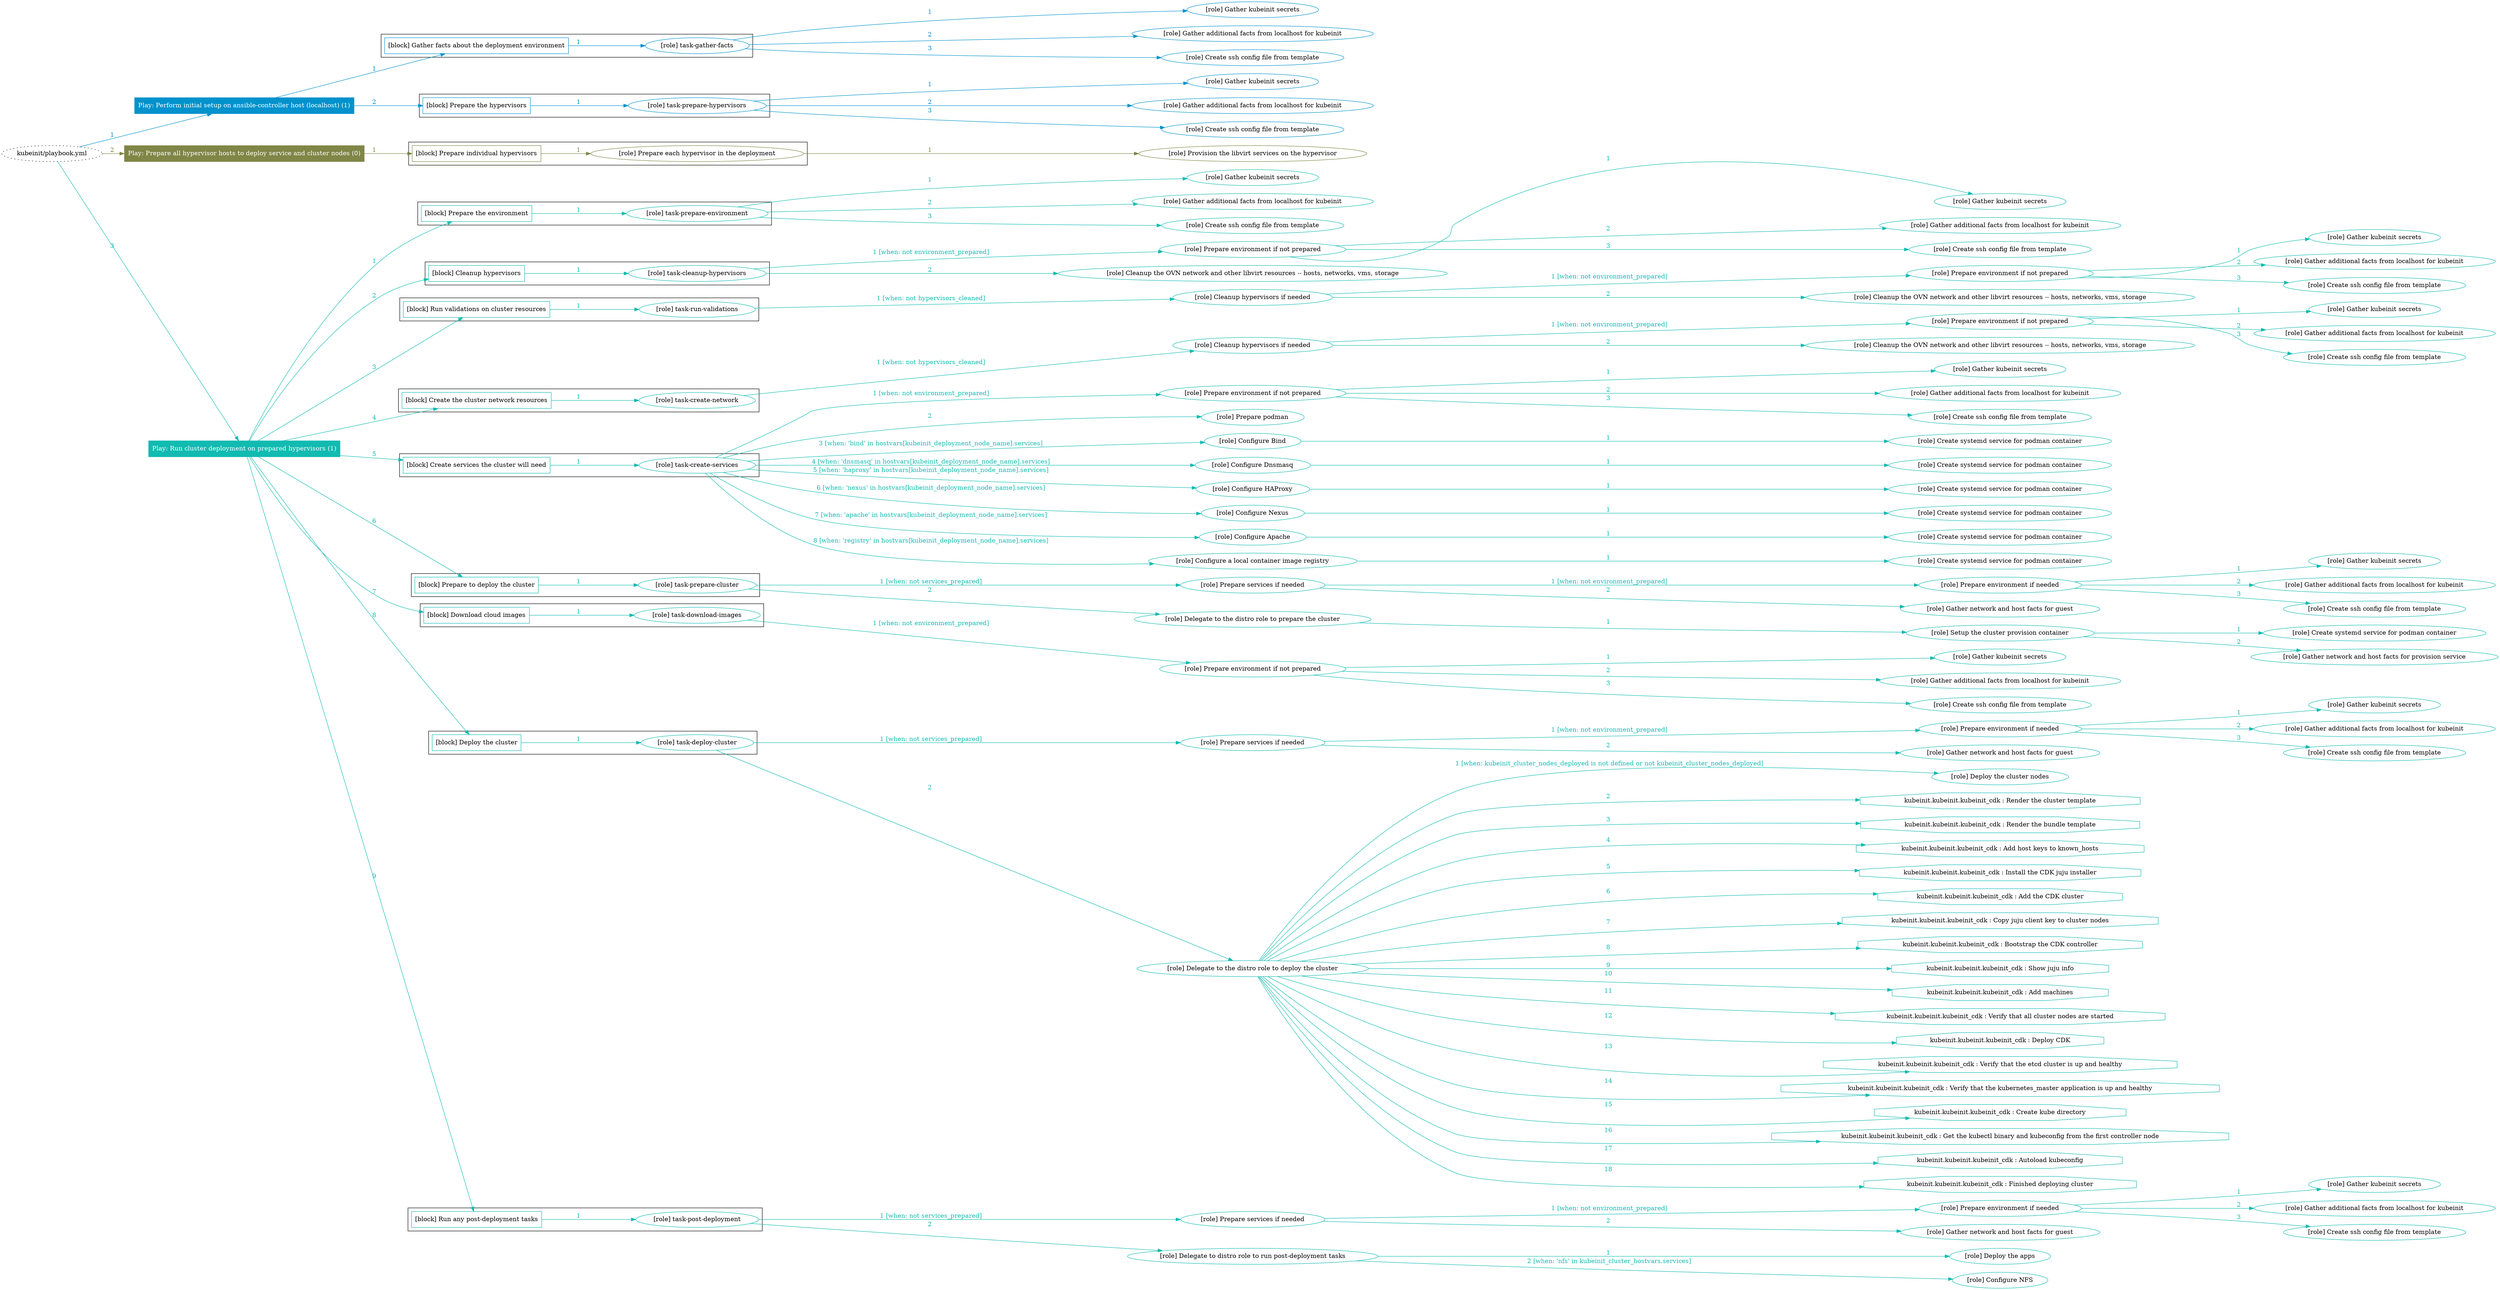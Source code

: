 digraph {
	graph [concentrate=true ordering=in rankdir=LR ratio=fill]
	edge [esep=5 sep=10]
	"kubeinit/playbook.yml" [id=root_node style=dotted]
	play_3dc723c5 [label="Play: Perform initial setup on ansible-controller host (localhost) (1)" color="#0092cc" fontcolor="#ffffff" id=play_3dc723c5 shape=box style=filled tooltip=localhost]
	"kubeinit/playbook.yml" -> play_3dc723c5 [label="1 " color="#0092cc" fontcolor="#0092cc" id=edge_cde9ab01 labeltooltip="1 " tooltip="1 "]
	subgraph "Gather kubeinit secrets" {
		role_e8e1e389 [label="[role] Gather kubeinit secrets" color="#0092cc" id=role_e8e1e389 tooltip="Gather kubeinit secrets"]
	}
	subgraph "Gather additional facts from localhost for kubeinit" {
		role_c3c5bcf3 [label="[role] Gather additional facts from localhost for kubeinit" color="#0092cc" id=role_c3c5bcf3 tooltip="Gather additional facts from localhost for kubeinit"]
	}
	subgraph "Create ssh config file from template" {
		role_2086c588 [label="[role] Create ssh config file from template" color="#0092cc" id=role_2086c588 tooltip="Create ssh config file from template"]
	}
	subgraph "task-gather-facts" {
		role_dd27e39a [label="[role] task-gather-facts" color="#0092cc" id=role_dd27e39a tooltip="task-gather-facts"]
		role_dd27e39a -> role_e8e1e389 [label="1 " color="#0092cc" fontcolor="#0092cc" id=edge_d119d952 labeltooltip="1 " tooltip="1 "]
		role_dd27e39a -> role_c3c5bcf3 [label="2 " color="#0092cc" fontcolor="#0092cc" id=edge_41e27c90 labeltooltip="2 " tooltip="2 "]
		role_dd27e39a -> role_2086c588 [label="3 " color="#0092cc" fontcolor="#0092cc" id=edge_1f05efc8 labeltooltip="3 " tooltip="3 "]
	}
	subgraph "Gather kubeinit secrets" {
		role_0a9a41ce [label="[role] Gather kubeinit secrets" color="#0092cc" id=role_0a9a41ce tooltip="Gather kubeinit secrets"]
	}
	subgraph "Gather additional facts from localhost for kubeinit" {
		role_900fa48d [label="[role] Gather additional facts from localhost for kubeinit" color="#0092cc" id=role_900fa48d tooltip="Gather additional facts from localhost for kubeinit"]
	}
	subgraph "Create ssh config file from template" {
		role_5aa855e3 [label="[role] Create ssh config file from template" color="#0092cc" id=role_5aa855e3 tooltip="Create ssh config file from template"]
	}
	subgraph "task-prepare-hypervisors" {
		role_4aba31f9 [label="[role] task-prepare-hypervisors" color="#0092cc" id=role_4aba31f9 tooltip="task-prepare-hypervisors"]
		role_4aba31f9 -> role_0a9a41ce [label="1 " color="#0092cc" fontcolor="#0092cc" id=edge_ea926a09 labeltooltip="1 " tooltip="1 "]
		role_4aba31f9 -> role_900fa48d [label="2 " color="#0092cc" fontcolor="#0092cc" id=edge_28f54922 labeltooltip="2 " tooltip="2 "]
		role_4aba31f9 -> role_5aa855e3 [label="3 " color="#0092cc" fontcolor="#0092cc" id=edge_de01f9cb labeltooltip="3 " tooltip="3 "]
	}
	subgraph "Play: Perform initial setup on ansible-controller host (localhost) (1)" {
		play_3dc723c5 -> block_6de3c084 [label=1 color="#0092cc" fontcolor="#0092cc" id=edge_3a2c5a66 labeltooltip=1 tooltip=1]
		subgraph cluster_block_6de3c084 {
			block_6de3c084 [label="[block] Gather facts about the deployment environment" color="#0092cc" id=block_6de3c084 labeltooltip="Gather facts about the deployment environment" shape=box tooltip="Gather facts about the deployment environment"]
			block_6de3c084 -> role_dd27e39a [label="1 " color="#0092cc" fontcolor="#0092cc" id=edge_b26d73df labeltooltip="1 " tooltip="1 "]
		}
		play_3dc723c5 -> block_7779c390 [label=2 color="#0092cc" fontcolor="#0092cc" id=edge_a990aaa7 labeltooltip=2 tooltip=2]
		subgraph cluster_block_7779c390 {
			block_7779c390 [label="[block] Prepare the hypervisors" color="#0092cc" id=block_7779c390 labeltooltip="Prepare the hypervisors" shape=box tooltip="Prepare the hypervisors"]
			block_7779c390 -> role_4aba31f9 [label="1 " color="#0092cc" fontcolor="#0092cc" id=edge_2bef0679 labeltooltip="1 " tooltip="1 "]
		}
	}
	play_0e325542 [label="Play: Prepare all hypervisor hosts to deploy service and cluster nodes (0)" color="#7f8646" fontcolor="#ffffff" id=play_0e325542 shape=box style=filled tooltip="Play: Prepare all hypervisor hosts to deploy service and cluster nodes (0)"]
	"kubeinit/playbook.yml" -> play_0e325542 [label="2 " color="#7f8646" fontcolor="#7f8646" id=edge_4b4b3050 labeltooltip="2 " tooltip="2 "]
	subgraph "Provision the libvirt services on the hypervisor" {
		role_5d7f8000 [label="[role] Provision the libvirt services on the hypervisor" color="#7f8646" id=role_5d7f8000 tooltip="Provision the libvirt services on the hypervisor"]
	}
	subgraph "Prepare each hypervisor in the deployment" {
		role_a6b09e68 [label="[role] Prepare each hypervisor in the deployment" color="#7f8646" id=role_a6b09e68 tooltip="Prepare each hypervisor in the deployment"]
		role_a6b09e68 -> role_5d7f8000 [label="1 " color="#7f8646" fontcolor="#7f8646" id=edge_5c220c41 labeltooltip="1 " tooltip="1 "]
	}
	subgraph "Play: Prepare all hypervisor hosts to deploy service and cluster nodes (0)" {
		play_0e325542 -> block_840f5bf6 [label=1 color="#7f8646" fontcolor="#7f8646" id=edge_c553a153 labeltooltip=1 tooltip=1]
		subgraph cluster_block_840f5bf6 {
			block_840f5bf6 [label="[block] Prepare individual hypervisors" color="#7f8646" id=block_840f5bf6 labeltooltip="Prepare individual hypervisors" shape=box tooltip="Prepare individual hypervisors"]
			block_840f5bf6 -> role_a6b09e68 [label="1 " color="#7f8646" fontcolor="#7f8646" id=edge_19069282 labeltooltip="1 " tooltip="1 "]
		}
	}
	play_251d7a5e [label="Play: Run cluster deployment on prepared hypervisors (1)" color="#11bbb1" fontcolor="#ffffff" id=play_251d7a5e shape=box style=filled tooltip=localhost]
	"kubeinit/playbook.yml" -> play_251d7a5e [label="3 " color="#11bbb1" fontcolor="#11bbb1" id=edge_d1b54b40 labeltooltip="3 " tooltip="3 "]
	subgraph "Gather kubeinit secrets" {
		role_ce055efc [label="[role] Gather kubeinit secrets" color="#11bbb1" id=role_ce055efc tooltip="Gather kubeinit secrets"]
	}
	subgraph "Gather additional facts from localhost for kubeinit" {
		role_0f4c07cd [label="[role] Gather additional facts from localhost for kubeinit" color="#11bbb1" id=role_0f4c07cd tooltip="Gather additional facts from localhost for kubeinit"]
	}
	subgraph "Create ssh config file from template" {
		role_7c8aeb28 [label="[role] Create ssh config file from template" color="#11bbb1" id=role_7c8aeb28 tooltip="Create ssh config file from template"]
	}
	subgraph "task-prepare-environment" {
		role_bba49358 [label="[role] task-prepare-environment" color="#11bbb1" id=role_bba49358 tooltip="task-prepare-environment"]
		role_bba49358 -> role_ce055efc [label="1 " color="#11bbb1" fontcolor="#11bbb1" id=edge_8eb65b2c labeltooltip="1 " tooltip="1 "]
		role_bba49358 -> role_0f4c07cd [label="2 " color="#11bbb1" fontcolor="#11bbb1" id=edge_79e14229 labeltooltip="2 " tooltip="2 "]
		role_bba49358 -> role_7c8aeb28 [label="3 " color="#11bbb1" fontcolor="#11bbb1" id=edge_09c33b74 labeltooltip="3 " tooltip="3 "]
	}
	subgraph "Gather kubeinit secrets" {
		role_c5537f65 [label="[role] Gather kubeinit secrets" color="#11bbb1" id=role_c5537f65 tooltip="Gather kubeinit secrets"]
	}
	subgraph "Gather additional facts from localhost for kubeinit" {
		role_d3071451 [label="[role] Gather additional facts from localhost for kubeinit" color="#11bbb1" id=role_d3071451 tooltip="Gather additional facts from localhost for kubeinit"]
	}
	subgraph "Create ssh config file from template" {
		role_c3149da9 [label="[role] Create ssh config file from template" color="#11bbb1" id=role_c3149da9 tooltip="Create ssh config file from template"]
	}
	subgraph "Prepare environment if not prepared" {
		role_0bbb9bc3 [label="[role] Prepare environment if not prepared" color="#11bbb1" id=role_0bbb9bc3 tooltip="Prepare environment if not prepared"]
		role_0bbb9bc3 -> role_c5537f65 [label="1 " color="#11bbb1" fontcolor="#11bbb1" id=edge_92759a73 labeltooltip="1 " tooltip="1 "]
		role_0bbb9bc3 -> role_d3071451 [label="2 " color="#11bbb1" fontcolor="#11bbb1" id=edge_d39e29a5 labeltooltip="2 " tooltip="2 "]
		role_0bbb9bc3 -> role_c3149da9 [label="3 " color="#11bbb1" fontcolor="#11bbb1" id=edge_fa56f1d2 labeltooltip="3 " tooltip="3 "]
	}
	subgraph "Cleanup the OVN network and other libvirt resources -- hosts, networks, vms, storage" {
		role_fea0cd5c [label="[role] Cleanup the OVN network and other libvirt resources -- hosts, networks, vms, storage" color="#11bbb1" id=role_fea0cd5c tooltip="Cleanup the OVN network and other libvirt resources -- hosts, networks, vms, storage"]
	}
	subgraph "task-cleanup-hypervisors" {
		role_c57e7aa1 [label="[role] task-cleanup-hypervisors" color="#11bbb1" id=role_c57e7aa1 tooltip="task-cleanup-hypervisors"]
		role_c57e7aa1 -> role_0bbb9bc3 [label="1 [when: not environment_prepared]" color="#11bbb1" fontcolor="#11bbb1" id=edge_a6a48154 labeltooltip="1 [when: not environment_prepared]" tooltip="1 [when: not environment_prepared]"]
		role_c57e7aa1 -> role_fea0cd5c [label="2 " color="#11bbb1" fontcolor="#11bbb1" id=edge_89bfc76a labeltooltip="2 " tooltip="2 "]
	}
	subgraph "Gather kubeinit secrets" {
		role_0d4dca2a [label="[role] Gather kubeinit secrets" color="#11bbb1" id=role_0d4dca2a tooltip="Gather kubeinit secrets"]
	}
	subgraph "Gather additional facts from localhost for kubeinit" {
		role_cd08ba36 [label="[role] Gather additional facts from localhost for kubeinit" color="#11bbb1" id=role_cd08ba36 tooltip="Gather additional facts from localhost for kubeinit"]
	}
	subgraph "Create ssh config file from template" {
		role_da7c8a5f [label="[role] Create ssh config file from template" color="#11bbb1" id=role_da7c8a5f tooltip="Create ssh config file from template"]
	}
	subgraph "Prepare environment if not prepared" {
		role_2d5df797 [label="[role] Prepare environment if not prepared" color="#11bbb1" id=role_2d5df797 tooltip="Prepare environment if not prepared"]
		role_2d5df797 -> role_0d4dca2a [label="1 " color="#11bbb1" fontcolor="#11bbb1" id=edge_ea24ad18 labeltooltip="1 " tooltip="1 "]
		role_2d5df797 -> role_cd08ba36 [label="2 " color="#11bbb1" fontcolor="#11bbb1" id=edge_a7bdb55c labeltooltip="2 " tooltip="2 "]
		role_2d5df797 -> role_da7c8a5f [label="3 " color="#11bbb1" fontcolor="#11bbb1" id=edge_16f758f8 labeltooltip="3 " tooltip="3 "]
	}
	subgraph "Cleanup the OVN network and other libvirt resources -- hosts, networks, vms, storage" {
		role_3542762e [label="[role] Cleanup the OVN network and other libvirt resources -- hosts, networks, vms, storage" color="#11bbb1" id=role_3542762e tooltip="Cleanup the OVN network and other libvirt resources -- hosts, networks, vms, storage"]
	}
	subgraph "Cleanup hypervisors if needed" {
		role_22a61351 [label="[role] Cleanup hypervisors if needed" color="#11bbb1" id=role_22a61351 tooltip="Cleanup hypervisors if needed"]
		role_22a61351 -> role_2d5df797 [label="1 [when: not environment_prepared]" color="#11bbb1" fontcolor="#11bbb1" id=edge_3713f8e0 labeltooltip="1 [when: not environment_prepared]" tooltip="1 [when: not environment_prepared]"]
		role_22a61351 -> role_3542762e [label="2 " color="#11bbb1" fontcolor="#11bbb1" id=edge_d3354c26 labeltooltip="2 " tooltip="2 "]
	}
	subgraph "task-run-validations" {
		role_9008d105 [label="[role] task-run-validations" color="#11bbb1" id=role_9008d105 tooltip="task-run-validations"]
		role_9008d105 -> role_22a61351 [label="1 [when: not hypervisors_cleaned]" color="#11bbb1" fontcolor="#11bbb1" id=edge_9fbfcbf8 labeltooltip="1 [when: not hypervisors_cleaned]" tooltip="1 [when: not hypervisors_cleaned]"]
	}
	subgraph "Gather kubeinit secrets" {
		role_d82a4071 [label="[role] Gather kubeinit secrets" color="#11bbb1" id=role_d82a4071 tooltip="Gather kubeinit secrets"]
	}
	subgraph "Gather additional facts from localhost for kubeinit" {
		role_6516431c [label="[role] Gather additional facts from localhost for kubeinit" color="#11bbb1" id=role_6516431c tooltip="Gather additional facts from localhost for kubeinit"]
	}
	subgraph "Create ssh config file from template" {
		role_a98b59b5 [label="[role] Create ssh config file from template" color="#11bbb1" id=role_a98b59b5 tooltip="Create ssh config file from template"]
	}
	subgraph "Prepare environment if not prepared" {
		role_ac590279 [label="[role] Prepare environment if not prepared" color="#11bbb1" id=role_ac590279 tooltip="Prepare environment if not prepared"]
		role_ac590279 -> role_d82a4071 [label="1 " color="#11bbb1" fontcolor="#11bbb1" id=edge_77d2a355 labeltooltip="1 " tooltip="1 "]
		role_ac590279 -> role_6516431c [label="2 " color="#11bbb1" fontcolor="#11bbb1" id=edge_8a8a7acd labeltooltip="2 " tooltip="2 "]
		role_ac590279 -> role_a98b59b5 [label="3 " color="#11bbb1" fontcolor="#11bbb1" id=edge_40520b89 labeltooltip="3 " tooltip="3 "]
	}
	subgraph "Cleanup the OVN network and other libvirt resources -- hosts, networks, vms, storage" {
		role_8811ef75 [label="[role] Cleanup the OVN network and other libvirt resources -- hosts, networks, vms, storage" color="#11bbb1" id=role_8811ef75 tooltip="Cleanup the OVN network and other libvirt resources -- hosts, networks, vms, storage"]
	}
	subgraph "Cleanup hypervisors if needed" {
		role_30e00df2 [label="[role] Cleanup hypervisors if needed" color="#11bbb1" id=role_30e00df2 tooltip="Cleanup hypervisors if needed"]
		role_30e00df2 -> role_ac590279 [label="1 [when: not environment_prepared]" color="#11bbb1" fontcolor="#11bbb1" id=edge_a218cde3 labeltooltip="1 [when: not environment_prepared]" tooltip="1 [when: not environment_prepared]"]
		role_30e00df2 -> role_8811ef75 [label="2 " color="#11bbb1" fontcolor="#11bbb1" id=edge_fa6d4f8c labeltooltip="2 " tooltip="2 "]
	}
	subgraph "task-create-network" {
		role_dc919475 [label="[role] task-create-network" color="#11bbb1" id=role_dc919475 tooltip="task-create-network"]
		role_dc919475 -> role_30e00df2 [label="1 [when: not hypervisors_cleaned]" color="#11bbb1" fontcolor="#11bbb1" id=edge_35050e4d labeltooltip="1 [when: not hypervisors_cleaned]" tooltip="1 [when: not hypervisors_cleaned]"]
	}
	subgraph "Gather kubeinit secrets" {
		role_58d164fe [label="[role] Gather kubeinit secrets" color="#11bbb1" id=role_58d164fe tooltip="Gather kubeinit secrets"]
	}
	subgraph "Gather additional facts from localhost for kubeinit" {
		role_cf08a3d4 [label="[role] Gather additional facts from localhost for kubeinit" color="#11bbb1" id=role_cf08a3d4 tooltip="Gather additional facts from localhost for kubeinit"]
	}
	subgraph "Create ssh config file from template" {
		role_125c618e [label="[role] Create ssh config file from template" color="#11bbb1" id=role_125c618e tooltip="Create ssh config file from template"]
	}
	subgraph "Prepare environment if not prepared" {
		role_58dfa018 [label="[role] Prepare environment if not prepared" color="#11bbb1" id=role_58dfa018 tooltip="Prepare environment if not prepared"]
		role_58dfa018 -> role_58d164fe [label="1 " color="#11bbb1" fontcolor="#11bbb1" id=edge_b6b0eb03 labeltooltip="1 " tooltip="1 "]
		role_58dfa018 -> role_cf08a3d4 [label="2 " color="#11bbb1" fontcolor="#11bbb1" id=edge_a0945c10 labeltooltip="2 " tooltip="2 "]
		role_58dfa018 -> role_125c618e [label="3 " color="#11bbb1" fontcolor="#11bbb1" id=edge_1cc23feb labeltooltip="3 " tooltip="3 "]
	}
	subgraph "Prepare podman" {
		role_e7058313 [label="[role] Prepare podman" color="#11bbb1" id=role_e7058313 tooltip="Prepare podman"]
	}
	subgraph "Create systemd service for podman container" {
		role_15ea1849 [label="[role] Create systemd service for podman container" color="#11bbb1" id=role_15ea1849 tooltip="Create systemd service for podman container"]
	}
	subgraph "Configure Bind" {
		role_dc266c02 [label="[role] Configure Bind" color="#11bbb1" id=role_dc266c02 tooltip="Configure Bind"]
		role_dc266c02 -> role_15ea1849 [label="1 " color="#11bbb1" fontcolor="#11bbb1" id=edge_a4d13757 labeltooltip="1 " tooltip="1 "]
	}
	subgraph "Create systemd service for podman container" {
		role_c997563d [label="[role] Create systemd service for podman container" color="#11bbb1" id=role_c997563d tooltip="Create systemd service for podman container"]
	}
	subgraph "Configure Dnsmasq" {
		role_fd92efee [label="[role] Configure Dnsmasq" color="#11bbb1" id=role_fd92efee tooltip="Configure Dnsmasq"]
		role_fd92efee -> role_c997563d [label="1 " color="#11bbb1" fontcolor="#11bbb1" id=edge_70fb902e labeltooltip="1 " tooltip="1 "]
	}
	subgraph "Create systemd service for podman container" {
		role_9f0f7218 [label="[role] Create systemd service for podman container" color="#11bbb1" id=role_9f0f7218 tooltip="Create systemd service for podman container"]
	}
	subgraph "Configure HAProxy" {
		role_d36aa067 [label="[role] Configure HAProxy" color="#11bbb1" id=role_d36aa067 tooltip="Configure HAProxy"]
		role_d36aa067 -> role_9f0f7218 [label="1 " color="#11bbb1" fontcolor="#11bbb1" id=edge_e08a7b98 labeltooltip="1 " tooltip="1 "]
	}
	subgraph "Create systemd service for podman container" {
		role_297768c2 [label="[role] Create systemd service for podman container" color="#11bbb1" id=role_297768c2 tooltip="Create systemd service for podman container"]
	}
	subgraph "Configure Nexus" {
		role_f67bab7e [label="[role] Configure Nexus" color="#11bbb1" id=role_f67bab7e tooltip="Configure Nexus"]
		role_f67bab7e -> role_297768c2 [label="1 " color="#11bbb1" fontcolor="#11bbb1" id=edge_77cc55f5 labeltooltip="1 " tooltip="1 "]
	}
	subgraph "Create systemd service for podman container" {
		role_9346148d [label="[role] Create systemd service for podman container" color="#11bbb1" id=role_9346148d tooltip="Create systemd service for podman container"]
	}
	subgraph "Configure Apache" {
		role_fbe209a7 [label="[role] Configure Apache" color="#11bbb1" id=role_fbe209a7 tooltip="Configure Apache"]
		role_fbe209a7 -> role_9346148d [label="1 " color="#11bbb1" fontcolor="#11bbb1" id=edge_eb5fd72e labeltooltip="1 " tooltip="1 "]
	}
	subgraph "Create systemd service for podman container" {
		role_484f3057 [label="[role] Create systemd service for podman container" color="#11bbb1" id=role_484f3057 tooltip="Create systemd service for podman container"]
	}
	subgraph "Configure a local container image registry" {
		role_244c05dc [label="[role] Configure a local container image registry" color="#11bbb1" id=role_244c05dc tooltip="Configure a local container image registry"]
		role_244c05dc -> role_484f3057 [label="1 " color="#11bbb1" fontcolor="#11bbb1" id=edge_acfe5193 labeltooltip="1 " tooltip="1 "]
	}
	subgraph "task-create-services" {
		role_ee2c238a [label="[role] task-create-services" color="#11bbb1" id=role_ee2c238a tooltip="task-create-services"]
		role_ee2c238a -> role_58dfa018 [label="1 [when: not environment_prepared]" color="#11bbb1" fontcolor="#11bbb1" id=edge_d64a9a46 labeltooltip="1 [when: not environment_prepared]" tooltip="1 [when: not environment_prepared]"]
		role_ee2c238a -> role_e7058313 [label="2 " color="#11bbb1" fontcolor="#11bbb1" id=edge_5ab42719 labeltooltip="2 " tooltip="2 "]
		role_ee2c238a -> role_dc266c02 [label="3 [when: 'bind' in hostvars[kubeinit_deployment_node_name].services]" color="#11bbb1" fontcolor="#11bbb1" id=edge_866e51b0 labeltooltip="3 [when: 'bind' in hostvars[kubeinit_deployment_node_name].services]" tooltip="3 [when: 'bind' in hostvars[kubeinit_deployment_node_name].services]"]
		role_ee2c238a -> role_fd92efee [label="4 [when: 'dnsmasq' in hostvars[kubeinit_deployment_node_name].services]" color="#11bbb1" fontcolor="#11bbb1" id=edge_56417a45 labeltooltip="4 [when: 'dnsmasq' in hostvars[kubeinit_deployment_node_name].services]" tooltip="4 [when: 'dnsmasq' in hostvars[kubeinit_deployment_node_name].services]"]
		role_ee2c238a -> role_d36aa067 [label="5 [when: 'haproxy' in hostvars[kubeinit_deployment_node_name].services]" color="#11bbb1" fontcolor="#11bbb1" id=edge_57dec9ad labeltooltip="5 [when: 'haproxy' in hostvars[kubeinit_deployment_node_name].services]" tooltip="5 [when: 'haproxy' in hostvars[kubeinit_deployment_node_name].services]"]
		role_ee2c238a -> role_f67bab7e [label="6 [when: 'nexus' in hostvars[kubeinit_deployment_node_name].services]" color="#11bbb1" fontcolor="#11bbb1" id=edge_1d239744 labeltooltip="6 [when: 'nexus' in hostvars[kubeinit_deployment_node_name].services]" tooltip="6 [when: 'nexus' in hostvars[kubeinit_deployment_node_name].services]"]
		role_ee2c238a -> role_fbe209a7 [label="7 [when: 'apache' in hostvars[kubeinit_deployment_node_name].services]" color="#11bbb1" fontcolor="#11bbb1" id=edge_d5b037ff labeltooltip="7 [when: 'apache' in hostvars[kubeinit_deployment_node_name].services]" tooltip="7 [when: 'apache' in hostvars[kubeinit_deployment_node_name].services]"]
		role_ee2c238a -> role_244c05dc [label="8 [when: 'registry' in hostvars[kubeinit_deployment_node_name].services]" color="#11bbb1" fontcolor="#11bbb1" id=edge_790da789 labeltooltip="8 [when: 'registry' in hostvars[kubeinit_deployment_node_name].services]" tooltip="8 [when: 'registry' in hostvars[kubeinit_deployment_node_name].services]"]
	}
	subgraph "Gather kubeinit secrets" {
		role_2e4a44dc [label="[role] Gather kubeinit secrets" color="#11bbb1" id=role_2e4a44dc tooltip="Gather kubeinit secrets"]
	}
	subgraph "Gather additional facts from localhost for kubeinit" {
		role_990a77bf [label="[role] Gather additional facts from localhost for kubeinit" color="#11bbb1" id=role_990a77bf tooltip="Gather additional facts from localhost for kubeinit"]
	}
	subgraph "Create ssh config file from template" {
		role_8aaeb174 [label="[role] Create ssh config file from template" color="#11bbb1" id=role_8aaeb174 tooltip="Create ssh config file from template"]
	}
	subgraph "Prepare environment if needed" {
		role_c9287f79 [label="[role] Prepare environment if needed" color="#11bbb1" id=role_c9287f79 tooltip="Prepare environment if needed"]
		role_c9287f79 -> role_2e4a44dc [label="1 " color="#11bbb1" fontcolor="#11bbb1" id=edge_64ab9109 labeltooltip="1 " tooltip="1 "]
		role_c9287f79 -> role_990a77bf [label="2 " color="#11bbb1" fontcolor="#11bbb1" id=edge_764b37f8 labeltooltip="2 " tooltip="2 "]
		role_c9287f79 -> role_8aaeb174 [label="3 " color="#11bbb1" fontcolor="#11bbb1" id=edge_e7af50b2 labeltooltip="3 " tooltip="3 "]
	}
	subgraph "Gather network and host facts for guest" {
		role_7c1c95e2 [label="[role] Gather network and host facts for guest" color="#11bbb1" id=role_7c1c95e2 tooltip="Gather network and host facts for guest"]
	}
	subgraph "Prepare services if needed" {
		role_68642d57 [label="[role] Prepare services if needed" color="#11bbb1" id=role_68642d57 tooltip="Prepare services if needed"]
		role_68642d57 -> role_c9287f79 [label="1 [when: not environment_prepared]" color="#11bbb1" fontcolor="#11bbb1" id=edge_3a17a43b labeltooltip="1 [when: not environment_prepared]" tooltip="1 [when: not environment_prepared]"]
		role_68642d57 -> role_7c1c95e2 [label="2 " color="#11bbb1" fontcolor="#11bbb1" id=edge_7ab13b65 labeltooltip="2 " tooltip="2 "]
	}
	subgraph "Create systemd service for podman container" {
		role_cbd8deaa [label="[role] Create systemd service for podman container" color="#11bbb1" id=role_cbd8deaa tooltip="Create systemd service for podman container"]
	}
	subgraph "Gather network and host facts for provision service" {
		role_f8fcf7c4 [label="[role] Gather network and host facts for provision service" color="#11bbb1" id=role_f8fcf7c4 tooltip="Gather network and host facts for provision service"]
	}
	subgraph "Setup the cluster provision container" {
		role_894bec52 [label="[role] Setup the cluster provision container" color="#11bbb1" id=role_894bec52 tooltip="Setup the cluster provision container"]
		role_894bec52 -> role_cbd8deaa [label="1 " color="#11bbb1" fontcolor="#11bbb1" id=edge_dbd26d29 labeltooltip="1 " tooltip="1 "]
		role_894bec52 -> role_f8fcf7c4 [label="2 " color="#11bbb1" fontcolor="#11bbb1" id=edge_a5ea5c9a labeltooltip="2 " tooltip="2 "]
	}
	subgraph "Delegate to the distro role to prepare the cluster" {
		role_2f2560fb [label="[role] Delegate to the distro role to prepare the cluster" color="#11bbb1" id=role_2f2560fb tooltip="Delegate to the distro role to prepare the cluster"]
		role_2f2560fb -> role_894bec52 [label="1 " color="#11bbb1" fontcolor="#11bbb1" id=edge_d12bb699 labeltooltip="1 " tooltip="1 "]
	}
	subgraph "task-prepare-cluster" {
		role_2c73788d [label="[role] task-prepare-cluster" color="#11bbb1" id=role_2c73788d tooltip="task-prepare-cluster"]
		role_2c73788d -> role_68642d57 [label="1 [when: not services_prepared]" color="#11bbb1" fontcolor="#11bbb1" id=edge_9de8391a labeltooltip="1 [when: not services_prepared]" tooltip="1 [when: not services_prepared]"]
		role_2c73788d -> role_2f2560fb [label="2 " color="#11bbb1" fontcolor="#11bbb1" id=edge_fa0ceb33 labeltooltip="2 " tooltip="2 "]
	}
	subgraph "Gather kubeinit secrets" {
		role_9304eda2 [label="[role] Gather kubeinit secrets" color="#11bbb1" id=role_9304eda2 tooltip="Gather kubeinit secrets"]
	}
	subgraph "Gather additional facts from localhost for kubeinit" {
		role_55e5b9d4 [label="[role] Gather additional facts from localhost for kubeinit" color="#11bbb1" id=role_55e5b9d4 tooltip="Gather additional facts from localhost for kubeinit"]
	}
	subgraph "Create ssh config file from template" {
		role_7f2e0bea [label="[role] Create ssh config file from template" color="#11bbb1" id=role_7f2e0bea tooltip="Create ssh config file from template"]
	}
	subgraph "Prepare environment if not prepared" {
		role_791067e5 [label="[role] Prepare environment if not prepared" color="#11bbb1" id=role_791067e5 tooltip="Prepare environment if not prepared"]
		role_791067e5 -> role_9304eda2 [label="1 " color="#11bbb1" fontcolor="#11bbb1" id=edge_4e096015 labeltooltip="1 " tooltip="1 "]
		role_791067e5 -> role_55e5b9d4 [label="2 " color="#11bbb1" fontcolor="#11bbb1" id=edge_fccb2190 labeltooltip="2 " tooltip="2 "]
		role_791067e5 -> role_7f2e0bea [label="3 " color="#11bbb1" fontcolor="#11bbb1" id=edge_3848f5ef labeltooltip="3 " tooltip="3 "]
	}
	subgraph "task-download-images" {
		role_607c9659 [label="[role] task-download-images" color="#11bbb1" id=role_607c9659 tooltip="task-download-images"]
		role_607c9659 -> role_791067e5 [label="1 [when: not environment_prepared]" color="#11bbb1" fontcolor="#11bbb1" id=edge_da54e316 labeltooltip="1 [when: not environment_prepared]" tooltip="1 [when: not environment_prepared]"]
	}
	subgraph "Gather kubeinit secrets" {
		role_4b6fcde0 [label="[role] Gather kubeinit secrets" color="#11bbb1" id=role_4b6fcde0 tooltip="Gather kubeinit secrets"]
	}
	subgraph "Gather additional facts from localhost for kubeinit" {
		role_8df97675 [label="[role] Gather additional facts from localhost for kubeinit" color="#11bbb1" id=role_8df97675 tooltip="Gather additional facts from localhost for kubeinit"]
	}
	subgraph "Create ssh config file from template" {
		role_712e7a57 [label="[role] Create ssh config file from template" color="#11bbb1" id=role_712e7a57 tooltip="Create ssh config file from template"]
	}
	subgraph "Prepare environment if needed" {
		role_587b1ea0 [label="[role] Prepare environment if needed" color="#11bbb1" id=role_587b1ea0 tooltip="Prepare environment if needed"]
		role_587b1ea0 -> role_4b6fcde0 [label="1 " color="#11bbb1" fontcolor="#11bbb1" id=edge_350216fd labeltooltip="1 " tooltip="1 "]
		role_587b1ea0 -> role_8df97675 [label="2 " color="#11bbb1" fontcolor="#11bbb1" id=edge_90cceb97 labeltooltip="2 " tooltip="2 "]
		role_587b1ea0 -> role_712e7a57 [label="3 " color="#11bbb1" fontcolor="#11bbb1" id=edge_be1b3935 labeltooltip="3 " tooltip="3 "]
	}
	subgraph "Gather network and host facts for guest" {
		role_f1eed1d9 [label="[role] Gather network and host facts for guest" color="#11bbb1" id=role_f1eed1d9 tooltip="Gather network and host facts for guest"]
	}
	subgraph "Prepare services if needed" {
		role_4955e61e [label="[role] Prepare services if needed" color="#11bbb1" id=role_4955e61e tooltip="Prepare services if needed"]
		role_4955e61e -> role_587b1ea0 [label="1 [when: not environment_prepared]" color="#11bbb1" fontcolor="#11bbb1" id=edge_c3575b78 labeltooltip="1 [when: not environment_prepared]" tooltip="1 [when: not environment_prepared]"]
		role_4955e61e -> role_f1eed1d9 [label="2 " color="#11bbb1" fontcolor="#11bbb1" id=edge_3ede55c1 labeltooltip="2 " tooltip="2 "]
	}
	subgraph "Deploy the cluster nodes" {
		role_6a25c4dc [label="[role] Deploy the cluster nodes" color="#11bbb1" id=role_6a25c4dc tooltip="Deploy the cluster nodes"]
	}
	subgraph "Delegate to the distro role to deploy the cluster" {
		role_0fe02453 [label="[role] Delegate to the distro role to deploy the cluster" color="#11bbb1" id=role_0fe02453 tooltip="Delegate to the distro role to deploy the cluster"]
		role_0fe02453 -> role_6a25c4dc [label="1 [when: kubeinit_cluster_nodes_deployed is not defined or not kubeinit_cluster_nodes_deployed]" color="#11bbb1" fontcolor="#11bbb1" id=edge_7075d4df labeltooltip="1 [when: kubeinit_cluster_nodes_deployed is not defined or not kubeinit_cluster_nodes_deployed]" tooltip="1 [when: kubeinit_cluster_nodes_deployed is not defined or not kubeinit_cluster_nodes_deployed]"]
		task_5cb06db3 [label="kubeinit.kubeinit.kubeinit_cdk : Render the cluster template" color="#11bbb1" id=task_5cb06db3 shape=octagon tooltip="kubeinit.kubeinit.kubeinit_cdk : Render the cluster template"]
		role_0fe02453 -> task_5cb06db3 [label="2 " color="#11bbb1" fontcolor="#11bbb1" id=edge_75477196 labeltooltip="2 " tooltip="2 "]
		task_75504634 [label="kubeinit.kubeinit.kubeinit_cdk : Render the bundle template" color="#11bbb1" id=task_75504634 shape=octagon tooltip="kubeinit.kubeinit.kubeinit_cdk : Render the bundle template"]
		role_0fe02453 -> task_75504634 [label="3 " color="#11bbb1" fontcolor="#11bbb1" id=edge_a8f5322a labeltooltip="3 " tooltip="3 "]
		task_b836e908 [label="kubeinit.kubeinit.kubeinit_cdk : Add host keys to known_hosts" color="#11bbb1" id=task_b836e908 shape=octagon tooltip="kubeinit.kubeinit.kubeinit_cdk : Add host keys to known_hosts"]
		role_0fe02453 -> task_b836e908 [label="4 " color="#11bbb1" fontcolor="#11bbb1" id=edge_e2685d9c labeltooltip="4 " tooltip="4 "]
		task_f41537a9 [label="kubeinit.kubeinit.kubeinit_cdk : Install the CDK juju installer" color="#11bbb1" id=task_f41537a9 shape=octagon tooltip="kubeinit.kubeinit.kubeinit_cdk : Install the CDK juju installer"]
		role_0fe02453 -> task_f41537a9 [label="5 " color="#11bbb1" fontcolor="#11bbb1" id=edge_d2f51aae labeltooltip="5 " tooltip="5 "]
		task_3008581e [label="kubeinit.kubeinit.kubeinit_cdk : Add the CDK cluster" color="#11bbb1" id=task_3008581e shape=octagon tooltip="kubeinit.kubeinit.kubeinit_cdk : Add the CDK cluster"]
		role_0fe02453 -> task_3008581e [label="6 " color="#11bbb1" fontcolor="#11bbb1" id=edge_b50740ab labeltooltip="6 " tooltip="6 "]
		task_9adf584e [label="kubeinit.kubeinit.kubeinit_cdk : Copy juju client key to cluster nodes" color="#11bbb1" id=task_9adf584e shape=octagon tooltip="kubeinit.kubeinit.kubeinit_cdk : Copy juju client key to cluster nodes"]
		role_0fe02453 -> task_9adf584e [label="7 " color="#11bbb1" fontcolor="#11bbb1" id=edge_936e9f83 labeltooltip="7 " tooltip="7 "]
		task_74e3199d [label="kubeinit.kubeinit.kubeinit_cdk : Bootstrap the CDK controller" color="#11bbb1" id=task_74e3199d shape=octagon tooltip="kubeinit.kubeinit.kubeinit_cdk : Bootstrap the CDK controller"]
		role_0fe02453 -> task_74e3199d [label="8 " color="#11bbb1" fontcolor="#11bbb1" id=edge_5c18471d labeltooltip="8 " tooltip="8 "]
		task_c31e5b09 [label="kubeinit.kubeinit.kubeinit_cdk : Show juju info" color="#11bbb1" id=task_c31e5b09 shape=octagon tooltip="kubeinit.kubeinit.kubeinit_cdk : Show juju info"]
		role_0fe02453 -> task_c31e5b09 [label="9 " color="#11bbb1" fontcolor="#11bbb1" id=edge_f52dc65c labeltooltip="9 " tooltip="9 "]
		task_3dfd5b82 [label="kubeinit.kubeinit.kubeinit_cdk : Add machines" color="#11bbb1" id=task_3dfd5b82 shape=octagon tooltip="kubeinit.kubeinit.kubeinit_cdk : Add machines"]
		role_0fe02453 -> task_3dfd5b82 [label="10 " color="#11bbb1" fontcolor="#11bbb1" id=edge_3f4950a3 labeltooltip="10 " tooltip="10 "]
		task_f2ea15fc [label="kubeinit.kubeinit.kubeinit_cdk : Verify that all cluster nodes are started" color="#11bbb1" id=task_f2ea15fc shape=octagon tooltip="kubeinit.kubeinit.kubeinit_cdk : Verify that all cluster nodes are started"]
		role_0fe02453 -> task_f2ea15fc [label="11 " color="#11bbb1" fontcolor="#11bbb1" id=edge_873b1234 labeltooltip="11 " tooltip="11 "]
		task_15975d58 [label="kubeinit.kubeinit.kubeinit_cdk : Deploy CDK" color="#11bbb1" id=task_15975d58 shape=octagon tooltip="kubeinit.kubeinit.kubeinit_cdk : Deploy CDK"]
		role_0fe02453 -> task_15975d58 [label="12 " color="#11bbb1" fontcolor="#11bbb1" id=edge_eb260cba labeltooltip="12 " tooltip="12 "]
		task_482cd194 [label="kubeinit.kubeinit.kubeinit_cdk : Verify that the etcd cluster is up and healthy" color="#11bbb1" id=task_482cd194 shape=octagon tooltip="kubeinit.kubeinit.kubeinit_cdk : Verify that the etcd cluster is up and healthy"]
		role_0fe02453 -> task_482cd194 [label="13 " color="#11bbb1" fontcolor="#11bbb1" id=edge_e49ede3d labeltooltip="13 " tooltip="13 "]
		task_9231e333 [label="kubeinit.kubeinit.kubeinit_cdk : Verify that the kubernetes_master application is up and healthy" color="#11bbb1" id=task_9231e333 shape=octagon tooltip="kubeinit.kubeinit.kubeinit_cdk : Verify that the kubernetes_master application is up and healthy"]
		role_0fe02453 -> task_9231e333 [label="14 " color="#11bbb1" fontcolor="#11bbb1" id=edge_b74c6e7d labeltooltip="14 " tooltip="14 "]
		task_a3dc5e2f [label="kubeinit.kubeinit.kubeinit_cdk : Create kube directory" color="#11bbb1" id=task_a3dc5e2f shape=octagon tooltip="kubeinit.kubeinit.kubeinit_cdk : Create kube directory"]
		role_0fe02453 -> task_a3dc5e2f [label="15 " color="#11bbb1" fontcolor="#11bbb1" id=edge_9274fbe9 labeltooltip="15 " tooltip="15 "]
		task_e5186843 [label="kubeinit.kubeinit.kubeinit_cdk : Get the kubectl binary and kubeconfig from the first controller node" color="#11bbb1" id=task_e5186843 shape=octagon tooltip="kubeinit.kubeinit.kubeinit_cdk : Get the kubectl binary and kubeconfig from the first controller node"]
		role_0fe02453 -> task_e5186843 [label="16 " color="#11bbb1" fontcolor="#11bbb1" id=edge_7ca90d70 labeltooltip="16 " tooltip="16 "]
		task_d59b3f9c [label="kubeinit.kubeinit.kubeinit_cdk : Autoload kubeconfig" color="#11bbb1" id=task_d59b3f9c shape=octagon tooltip="kubeinit.kubeinit.kubeinit_cdk : Autoload kubeconfig"]
		role_0fe02453 -> task_d59b3f9c [label="17 " color="#11bbb1" fontcolor="#11bbb1" id=edge_90822bf0 labeltooltip="17 " tooltip="17 "]
		task_da7e4578 [label="kubeinit.kubeinit.kubeinit_cdk : Finished deploying cluster" color="#11bbb1" id=task_da7e4578 shape=octagon tooltip="kubeinit.kubeinit.kubeinit_cdk : Finished deploying cluster"]
		role_0fe02453 -> task_da7e4578 [label="18 " color="#11bbb1" fontcolor="#11bbb1" id=edge_3079b410 labeltooltip="18 " tooltip="18 "]
	}
	subgraph "task-deploy-cluster" {
		role_6485ae12 [label="[role] task-deploy-cluster" color="#11bbb1" id=role_6485ae12 tooltip="task-deploy-cluster"]
		role_6485ae12 -> role_4955e61e [label="1 [when: not services_prepared]" color="#11bbb1" fontcolor="#11bbb1" id=edge_8e0e6bd0 labeltooltip="1 [when: not services_prepared]" tooltip="1 [when: not services_prepared]"]
		role_6485ae12 -> role_0fe02453 [label="2 " color="#11bbb1" fontcolor="#11bbb1" id=edge_0aa1236f labeltooltip="2 " tooltip="2 "]
	}
	subgraph "Gather kubeinit secrets" {
		role_26196c96 [label="[role] Gather kubeinit secrets" color="#11bbb1" id=role_26196c96 tooltip="Gather kubeinit secrets"]
	}
	subgraph "Gather additional facts from localhost for kubeinit" {
		role_f708de1c [label="[role] Gather additional facts from localhost for kubeinit" color="#11bbb1" id=role_f708de1c tooltip="Gather additional facts from localhost for kubeinit"]
	}
	subgraph "Create ssh config file from template" {
		role_acbc19bd [label="[role] Create ssh config file from template" color="#11bbb1" id=role_acbc19bd tooltip="Create ssh config file from template"]
	}
	subgraph "Prepare environment if needed" {
		role_21d4a706 [label="[role] Prepare environment if needed" color="#11bbb1" id=role_21d4a706 tooltip="Prepare environment if needed"]
		role_21d4a706 -> role_26196c96 [label="1 " color="#11bbb1" fontcolor="#11bbb1" id=edge_cec7803c labeltooltip="1 " tooltip="1 "]
		role_21d4a706 -> role_f708de1c [label="2 " color="#11bbb1" fontcolor="#11bbb1" id=edge_19931445 labeltooltip="2 " tooltip="2 "]
		role_21d4a706 -> role_acbc19bd [label="3 " color="#11bbb1" fontcolor="#11bbb1" id=edge_d56ff5a4 labeltooltip="3 " tooltip="3 "]
	}
	subgraph "Gather network and host facts for guest" {
		role_a7a1c37c [label="[role] Gather network and host facts for guest" color="#11bbb1" id=role_a7a1c37c tooltip="Gather network and host facts for guest"]
	}
	subgraph "Prepare services if needed" {
		role_870f92ba [label="[role] Prepare services if needed" color="#11bbb1" id=role_870f92ba tooltip="Prepare services if needed"]
		role_870f92ba -> role_21d4a706 [label="1 [when: not environment_prepared]" color="#11bbb1" fontcolor="#11bbb1" id=edge_3552f908 labeltooltip="1 [when: not environment_prepared]" tooltip="1 [when: not environment_prepared]"]
		role_870f92ba -> role_a7a1c37c [label="2 " color="#11bbb1" fontcolor="#11bbb1" id=edge_e5369f55 labeltooltip="2 " tooltip="2 "]
	}
	subgraph "Deploy the apps" {
		role_e7e1e4d0 [label="[role] Deploy the apps" color="#11bbb1" id=role_e7e1e4d0 tooltip="Deploy the apps"]
	}
	subgraph "Configure NFS" {
		role_c5296e21 [label="[role] Configure NFS" color="#11bbb1" id=role_c5296e21 tooltip="Configure NFS"]
	}
	subgraph "Delegate to distro role to run post-deployment tasks" {
		role_71887198 [label="[role] Delegate to distro role to run post-deployment tasks" color="#11bbb1" id=role_71887198 tooltip="Delegate to distro role to run post-deployment tasks"]
		role_71887198 -> role_e7e1e4d0 [label="1 " color="#11bbb1" fontcolor="#11bbb1" id=edge_85205793 labeltooltip="1 " tooltip="1 "]
		role_71887198 -> role_c5296e21 [label="2 [when: 'nfs' in kubeinit_cluster_hostvars.services]" color="#11bbb1" fontcolor="#11bbb1" id=edge_4f961029 labeltooltip="2 [when: 'nfs' in kubeinit_cluster_hostvars.services]" tooltip="2 [when: 'nfs' in kubeinit_cluster_hostvars.services]"]
	}
	subgraph "task-post-deployment" {
		role_94c0bc29 [label="[role] task-post-deployment" color="#11bbb1" id=role_94c0bc29 tooltip="task-post-deployment"]
		role_94c0bc29 -> role_870f92ba [label="1 [when: not services_prepared]" color="#11bbb1" fontcolor="#11bbb1" id=edge_3bf6c4c3 labeltooltip="1 [when: not services_prepared]" tooltip="1 [when: not services_prepared]"]
		role_94c0bc29 -> role_71887198 [label="2 " color="#11bbb1" fontcolor="#11bbb1" id=edge_4949af18 labeltooltip="2 " tooltip="2 "]
	}
	subgraph "Play: Run cluster deployment on prepared hypervisors (1)" {
		play_251d7a5e -> block_87bea253 [label=1 color="#11bbb1" fontcolor="#11bbb1" id=edge_8d1b6cae labeltooltip=1 tooltip=1]
		subgraph cluster_block_87bea253 {
			block_87bea253 [label="[block] Prepare the environment" color="#11bbb1" id=block_87bea253 labeltooltip="Prepare the environment" shape=box tooltip="Prepare the environment"]
			block_87bea253 -> role_bba49358 [label="1 " color="#11bbb1" fontcolor="#11bbb1" id=edge_861e7887 labeltooltip="1 " tooltip="1 "]
		}
		play_251d7a5e -> block_6bac5e96 [label=2 color="#11bbb1" fontcolor="#11bbb1" id=edge_be92566d labeltooltip=2 tooltip=2]
		subgraph cluster_block_6bac5e96 {
			block_6bac5e96 [label="[block] Cleanup hypervisors" color="#11bbb1" id=block_6bac5e96 labeltooltip="Cleanup hypervisors" shape=box tooltip="Cleanup hypervisors"]
			block_6bac5e96 -> role_c57e7aa1 [label="1 " color="#11bbb1" fontcolor="#11bbb1" id=edge_2d527c0b labeltooltip="1 " tooltip="1 "]
		}
		play_251d7a5e -> block_8fb3f8ea [label=3 color="#11bbb1" fontcolor="#11bbb1" id=edge_0f214cd3 labeltooltip=3 tooltip=3]
		subgraph cluster_block_8fb3f8ea {
			block_8fb3f8ea [label="[block] Run validations on cluster resources" color="#11bbb1" id=block_8fb3f8ea labeltooltip="Run validations on cluster resources" shape=box tooltip="Run validations on cluster resources"]
			block_8fb3f8ea -> role_9008d105 [label="1 " color="#11bbb1" fontcolor="#11bbb1" id=edge_18a19c12 labeltooltip="1 " tooltip="1 "]
		}
		play_251d7a5e -> block_aad5ad9c [label=4 color="#11bbb1" fontcolor="#11bbb1" id=edge_9322310c labeltooltip=4 tooltip=4]
		subgraph cluster_block_aad5ad9c {
			block_aad5ad9c [label="[block] Create the cluster network resources" color="#11bbb1" id=block_aad5ad9c labeltooltip="Create the cluster network resources" shape=box tooltip="Create the cluster network resources"]
			block_aad5ad9c -> role_dc919475 [label="1 " color="#11bbb1" fontcolor="#11bbb1" id=edge_5f016da5 labeltooltip="1 " tooltip="1 "]
		}
		play_251d7a5e -> block_899e8305 [label=5 color="#11bbb1" fontcolor="#11bbb1" id=edge_9805b87e labeltooltip=5 tooltip=5]
		subgraph cluster_block_899e8305 {
			block_899e8305 [label="[block] Create services the cluster will need" color="#11bbb1" id=block_899e8305 labeltooltip="Create services the cluster will need" shape=box tooltip="Create services the cluster will need"]
			block_899e8305 -> role_ee2c238a [label="1 " color="#11bbb1" fontcolor="#11bbb1" id=edge_bf2f503b labeltooltip="1 " tooltip="1 "]
		}
		play_251d7a5e -> block_10d210d5 [label=6 color="#11bbb1" fontcolor="#11bbb1" id=edge_3e256cca labeltooltip=6 tooltip=6]
		subgraph cluster_block_10d210d5 {
			block_10d210d5 [label="[block] Prepare to deploy the cluster" color="#11bbb1" id=block_10d210d5 labeltooltip="Prepare to deploy the cluster" shape=box tooltip="Prepare to deploy the cluster"]
			block_10d210d5 -> role_2c73788d [label="1 " color="#11bbb1" fontcolor="#11bbb1" id=edge_7e984454 labeltooltip="1 " tooltip="1 "]
		}
		play_251d7a5e -> block_b16356f1 [label=7 color="#11bbb1" fontcolor="#11bbb1" id=edge_2914441f labeltooltip=7 tooltip=7]
		subgraph cluster_block_b16356f1 {
			block_b16356f1 [label="[block] Download cloud images" color="#11bbb1" id=block_b16356f1 labeltooltip="Download cloud images" shape=box tooltip="Download cloud images"]
			block_b16356f1 -> role_607c9659 [label="1 " color="#11bbb1" fontcolor="#11bbb1" id=edge_97641368 labeltooltip="1 " tooltip="1 "]
		}
		play_251d7a5e -> block_046846dd [label=8 color="#11bbb1" fontcolor="#11bbb1" id=edge_3e8d4340 labeltooltip=8 tooltip=8]
		subgraph cluster_block_046846dd {
			block_046846dd [label="[block] Deploy the cluster" color="#11bbb1" id=block_046846dd labeltooltip="Deploy the cluster" shape=box tooltip="Deploy the cluster"]
			block_046846dd -> role_6485ae12 [label="1 " color="#11bbb1" fontcolor="#11bbb1" id=edge_4f6957e1 labeltooltip="1 " tooltip="1 "]
		}
		play_251d7a5e -> block_b9ead65c [label=9 color="#11bbb1" fontcolor="#11bbb1" id=edge_1f2a8ab3 labeltooltip=9 tooltip=9]
		subgraph cluster_block_b9ead65c {
			block_b9ead65c [label="[block] Run any post-deployment tasks" color="#11bbb1" id=block_b9ead65c labeltooltip="Run any post-deployment tasks" shape=box tooltip="Run any post-deployment tasks"]
			block_b9ead65c -> role_94c0bc29 [label="1 " color="#11bbb1" fontcolor="#11bbb1" id=edge_d80d5514 labeltooltip="1 " tooltip="1 "]
		}
	}
}

